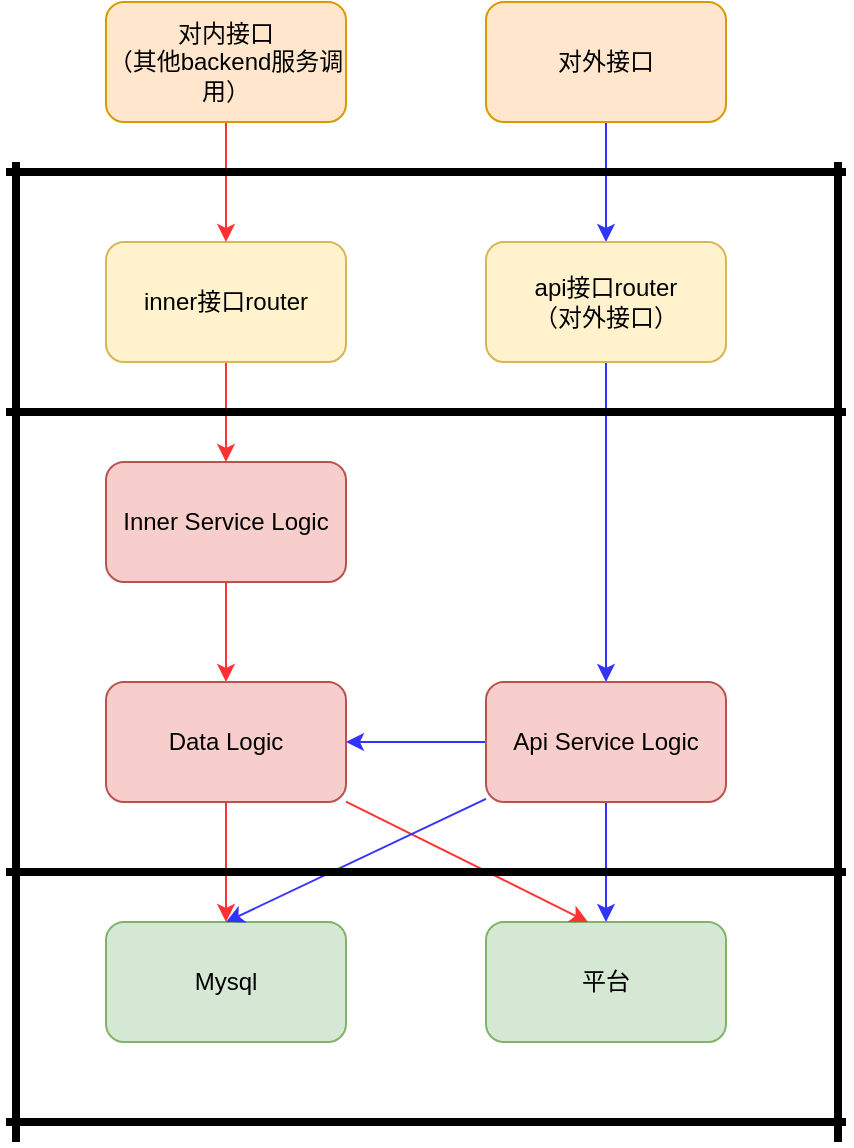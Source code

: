 <mxfile version="15.7.2" type="github">
  <diagram id="o49EOAYNCXpL5I-9EHwg" name="Page-1">
    <mxGraphModel dx="1298" dy="808" grid="1" gridSize="10" guides="1" tooltips="1" connect="1" arrows="1" fold="1" page="1" pageScale="1" pageWidth="827" pageHeight="1169" math="0" shadow="0">
      <root>
        <mxCell id="0" />
        <mxCell id="1" parent="0" />
        <mxCell id="dQ3JFxydoTetMv5QScSs-1" value="Mysql" style="rounded=1;whiteSpace=wrap;html=1;fillColor=#d5e8d4;strokeColor=#82b366;" vertex="1" parent="1">
          <mxGeometry x="200" y="490" width="120" height="60" as="geometry" />
        </mxCell>
        <mxCell id="dQ3JFxydoTetMv5QScSs-2" value="平台" style="rounded=1;whiteSpace=wrap;html=1;fillColor=#d5e8d4;strokeColor=#82b366;" vertex="1" parent="1">
          <mxGeometry x="390" y="490" width="120" height="60" as="geometry" />
        </mxCell>
        <mxCell id="dQ3JFxydoTetMv5QScSs-18" style="edgeStyle=none;rounded=0;orthogonalLoop=1;jettySize=auto;html=1;entryX=0.5;entryY=0;entryDx=0;entryDy=0;strokeColor=#FF3333;" edge="1" parent="1" source="dQ3JFxydoTetMv5QScSs-3" target="dQ3JFxydoTetMv5QScSs-1">
          <mxGeometry relative="1" as="geometry" />
        </mxCell>
        <mxCell id="dQ3JFxydoTetMv5QScSs-31" style="edgeStyle=none;rounded=0;orthogonalLoop=1;jettySize=auto;html=1;entryX=0.425;entryY=0;entryDx=0;entryDy=0;entryPerimeter=0;strokeColor=#FF3333;" edge="1" parent="1" source="dQ3JFxydoTetMv5QScSs-3" target="dQ3JFxydoTetMv5QScSs-2">
          <mxGeometry relative="1" as="geometry" />
        </mxCell>
        <mxCell id="dQ3JFxydoTetMv5QScSs-3" value="Data Logic" style="rounded=1;whiteSpace=wrap;html=1;fillColor=#f8cecc;strokeColor=#b85450;" vertex="1" parent="1">
          <mxGeometry x="200" y="370" width="120" height="60" as="geometry" />
        </mxCell>
        <mxCell id="dQ3JFxydoTetMv5QScSs-6" style="edgeStyle=orthogonalEdgeStyle;rounded=0;orthogonalLoop=1;jettySize=auto;html=1;entryX=1;entryY=0.5;entryDx=0;entryDy=0;strokeColor=#3333FF;" edge="1" parent="1" source="dQ3JFxydoTetMv5QScSs-4" target="dQ3JFxydoTetMv5QScSs-3">
          <mxGeometry relative="1" as="geometry" />
        </mxCell>
        <mxCell id="dQ3JFxydoTetMv5QScSs-7" style="rounded=0;orthogonalLoop=1;jettySize=auto;html=1;entryX=0.5;entryY=0;entryDx=0;entryDy=0;strokeColor=#3333FF;" edge="1" parent="1" source="dQ3JFxydoTetMv5QScSs-4" target="dQ3JFxydoTetMv5QScSs-1">
          <mxGeometry relative="1" as="geometry" />
        </mxCell>
        <mxCell id="dQ3JFxydoTetMv5QScSs-8" style="edgeStyle=orthogonalEdgeStyle;rounded=0;orthogonalLoop=1;jettySize=auto;html=1;entryX=0.5;entryY=0;entryDx=0;entryDy=0;strokeColor=#3333FF;" edge="1" parent="1" source="dQ3JFxydoTetMv5QScSs-4" target="dQ3JFxydoTetMv5QScSs-2">
          <mxGeometry relative="1" as="geometry" />
        </mxCell>
        <mxCell id="dQ3JFxydoTetMv5QScSs-4" value="Api Service Logic" style="rounded=1;whiteSpace=wrap;html=1;fillColor=#f8cecc;strokeColor=#b85450;" vertex="1" parent="1">
          <mxGeometry x="390" y="370" width="120" height="60" as="geometry" />
        </mxCell>
        <mxCell id="dQ3JFxydoTetMv5QScSs-20" style="edgeStyle=none;rounded=0;orthogonalLoop=1;jettySize=auto;html=1;entryX=0.5;entryY=0;entryDx=0;entryDy=0;strokeColor=#3333FF;" edge="1" parent="1" source="dQ3JFxydoTetMv5QScSs-5" target="dQ3JFxydoTetMv5QScSs-10">
          <mxGeometry relative="1" as="geometry" />
        </mxCell>
        <mxCell id="dQ3JFxydoTetMv5QScSs-5" value="对外接口" style="rounded=1;whiteSpace=wrap;html=1;fillColor=#ffe6cc;strokeColor=#d79b00;" vertex="1" parent="1">
          <mxGeometry x="390" y="30" width="120" height="60" as="geometry" />
        </mxCell>
        <mxCell id="dQ3JFxydoTetMv5QScSs-17" style="edgeStyle=orthogonalEdgeStyle;rounded=0;orthogonalLoop=1;jettySize=auto;html=1;entryX=0.5;entryY=0;entryDx=0;entryDy=0;strokeColor=#FF3333;" edge="1" parent="1" source="dQ3JFxydoTetMv5QScSs-9" target="dQ3JFxydoTetMv5QScSs-3">
          <mxGeometry relative="1" as="geometry" />
        </mxCell>
        <mxCell id="dQ3JFxydoTetMv5QScSs-9" value="Inner Service Logic" style="rounded=1;whiteSpace=wrap;html=1;fillColor=#f8cecc;strokeColor=#b85450;" vertex="1" parent="1">
          <mxGeometry x="200" y="260" width="120" height="60" as="geometry" />
        </mxCell>
        <mxCell id="dQ3JFxydoTetMv5QScSs-21" style="edgeStyle=none;rounded=0;orthogonalLoop=1;jettySize=auto;html=1;entryX=0.5;entryY=0;entryDx=0;entryDy=0;strokeColor=#3333FF;" edge="1" parent="1" source="dQ3JFxydoTetMv5QScSs-10" target="dQ3JFxydoTetMv5QScSs-4">
          <mxGeometry relative="1" as="geometry" />
        </mxCell>
        <mxCell id="dQ3JFxydoTetMv5QScSs-10" value="api接口router&lt;br&gt;（对外接口）" style="rounded=1;whiteSpace=wrap;html=1;fillColor=#fff2cc;strokeColor=#d6b656;" vertex="1" parent="1">
          <mxGeometry x="390" y="150" width="120" height="60" as="geometry" />
        </mxCell>
        <mxCell id="dQ3JFxydoTetMv5QScSs-16" style="edgeStyle=orthogonalEdgeStyle;rounded=0;orthogonalLoop=1;jettySize=auto;html=1;entryX=0.5;entryY=0;entryDx=0;entryDy=0;strokeColor=#FF3333;" edge="1" parent="1" source="dQ3JFxydoTetMv5QScSs-13" target="dQ3JFxydoTetMv5QScSs-9">
          <mxGeometry relative="1" as="geometry" />
        </mxCell>
        <mxCell id="dQ3JFxydoTetMv5QScSs-13" value="inner接口router" style="rounded=1;whiteSpace=wrap;html=1;fillColor=#fff2cc;strokeColor=#d6b656;" vertex="1" parent="1">
          <mxGeometry x="200" y="150" width="120" height="60" as="geometry" />
        </mxCell>
        <mxCell id="dQ3JFxydoTetMv5QScSs-15" style="edgeStyle=orthogonalEdgeStyle;rounded=0;orthogonalLoop=1;jettySize=auto;html=1;entryX=0.5;entryY=0;entryDx=0;entryDy=0;strokeColor=#FF3333;" edge="1" parent="1" source="dQ3JFxydoTetMv5QScSs-14" target="dQ3JFxydoTetMv5QScSs-13">
          <mxGeometry relative="1" as="geometry" />
        </mxCell>
        <mxCell id="dQ3JFxydoTetMv5QScSs-14" value="对内接口&lt;br&gt;（其他backend服务调用）" style="rounded=1;whiteSpace=wrap;html=1;fillColor=#ffe6cc;strokeColor=#d79b00;" vertex="1" parent="1">
          <mxGeometry x="200" y="30" width="120" height="60" as="geometry" />
        </mxCell>
        <mxCell id="dQ3JFxydoTetMv5QScSs-23" value="" style="line;strokeWidth=4;html=1;perimeter=backbonePerimeter;points=[];outlineConnect=0;" vertex="1" parent="1">
          <mxGeometry x="150" y="585" width="420" height="10" as="geometry" />
        </mxCell>
        <mxCell id="dQ3JFxydoTetMv5QScSs-24" value="" style="line;strokeWidth=4;html=1;perimeter=backbonePerimeter;points=[];outlineConnect=0;" vertex="1" parent="1">
          <mxGeometry x="150" y="460" width="420" height="10" as="geometry" />
        </mxCell>
        <mxCell id="dQ3JFxydoTetMv5QScSs-26" value="" style="line;strokeWidth=4;html=1;perimeter=backbonePerimeter;points=[];outlineConnect=0;" vertex="1" parent="1">
          <mxGeometry x="150" y="230" width="420" height="10" as="geometry" />
        </mxCell>
        <mxCell id="dQ3JFxydoTetMv5QScSs-27" value="" style="line;strokeWidth=4;html=1;perimeter=backbonePerimeter;points=[];outlineConnect=0;" vertex="1" parent="1">
          <mxGeometry x="150" y="110" width="420" height="10" as="geometry" />
        </mxCell>
        <mxCell id="dQ3JFxydoTetMv5QScSs-29" value="" style="line;strokeWidth=4;direction=south;html=1;perimeter=backbonePerimeter;points=[];outlineConnect=0;" vertex="1" parent="1">
          <mxGeometry x="150" y="110" width="10" height="490" as="geometry" />
        </mxCell>
        <mxCell id="dQ3JFxydoTetMv5QScSs-30" value="" style="line;strokeWidth=4;direction=south;html=1;perimeter=backbonePerimeter;points=[];outlineConnect=0;" vertex="1" parent="1">
          <mxGeometry x="561" y="110" width="10" height="490" as="geometry" />
        </mxCell>
      </root>
    </mxGraphModel>
  </diagram>
</mxfile>
